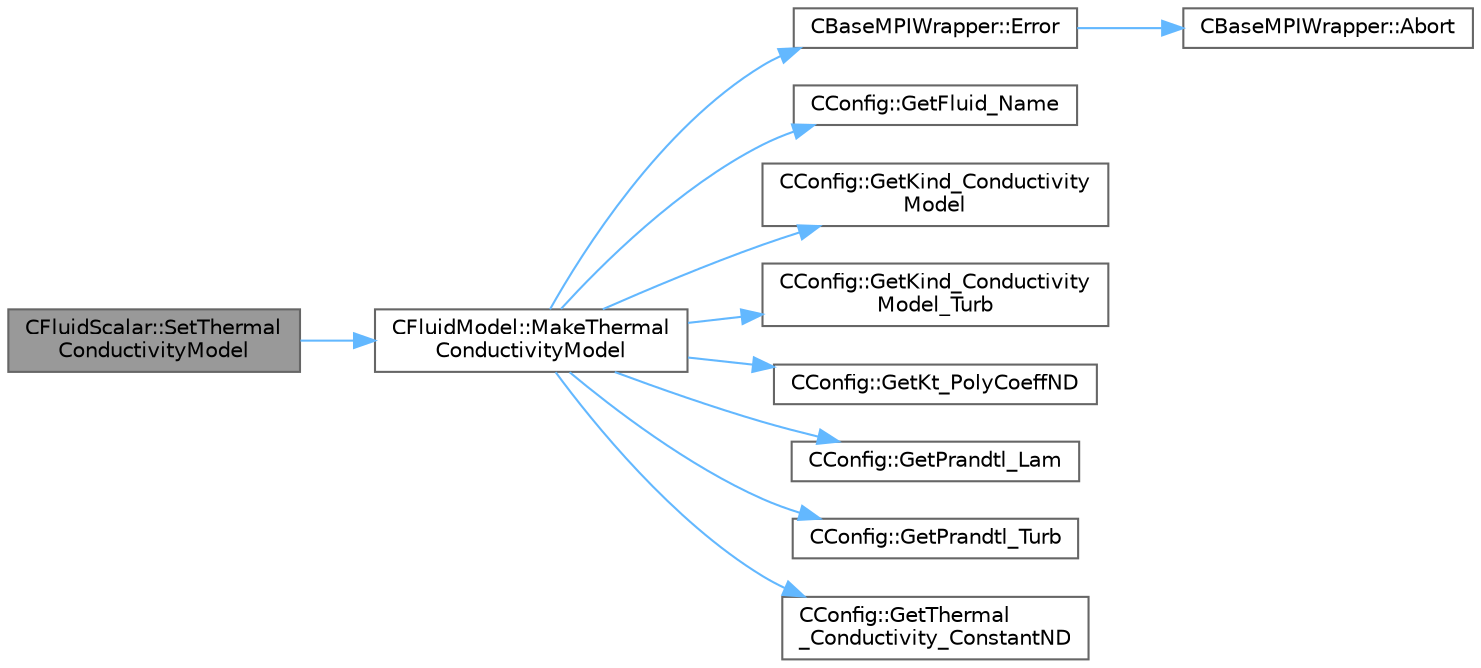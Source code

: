 digraph "CFluidScalar::SetThermalConductivityModel"
{
 // LATEX_PDF_SIZE
  bgcolor="transparent";
  edge [fontname=Helvetica,fontsize=10,labelfontname=Helvetica,labelfontsize=10];
  node [fontname=Helvetica,fontsize=10,shape=box,height=0.2,width=0.4];
  rankdir="LR";
  Node1 [id="Node000001",label="CFluidScalar::SetThermal\lConductivityModel",height=0.2,width=0.4,color="gray40", fillcolor="grey60", style="filled", fontcolor="black",tooltip="Set thermal conductivity model."];
  Node1 -> Node2 [id="edge1_Node000001_Node000002",color="steelblue1",style="solid",tooltip=" "];
  Node2 [id="Node000002",label="CFluidModel::MakeThermal\lConductivityModel",height=0.2,width=0.4,color="grey40", fillcolor="white", style="filled",URL="$classCFluidModel.html#a906430175741549b72c46b5e162149ca",tooltip="Instantiate the right type of conductivity model based on config."];
  Node2 -> Node3 [id="edge2_Node000002_Node000003",color="steelblue1",style="solid",tooltip=" "];
  Node3 [id="Node000003",label="CBaseMPIWrapper::Error",height=0.2,width=0.4,color="grey40", fillcolor="white", style="filled",URL="$classCBaseMPIWrapper.html#a04457c47629bda56704e6a8804833eeb",tooltip=" "];
  Node3 -> Node4 [id="edge3_Node000003_Node000004",color="steelblue1",style="solid",tooltip=" "];
  Node4 [id="Node000004",label="CBaseMPIWrapper::Abort",height=0.2,width=0.4,color="grey40", fillcolor="white", style="filled",URL="$classCBaseMPIWrapper.html#af7297d861dca86b45cf561b6ab642e8f",tooltip=" "];
  Node2 -> Node5 [id="edge4_Node000002_Node000005",color="steelblue1",style="solid",tooltip=" "];
  Node5 [id="Node000005",label="CConfig::GetFluid_Name",height=0.2,width=0.4,color="grey40", fillcolor="white", style="filled",URL="$classCConfig.html#abcea1b740b0b907b5db34c01de6e74d6",tooltip="Returns the name of the fluid we are using in CoolProp."];
  Node2 -> Node6 [id="edge5_Node000002_Node000006",color="steelblue1",style="solid",tooltip=" "];
  Node6 [id="Node000006",label="CConfig::GetKind_Conductivity\lModel",height=0.2,width=0.4,color="grey40", fillcolor="white", style="filled",URL="$classCConfig.html#acd8ad5627f0ef500dddc707b7e298527",tooltip="Get the value of the thermal conductivity model."];
  Node2 -> Node7 [id="edge6_Node000002_Node000007",color="steelblue1",style="solid",tooltip=" "];
  Node7 [id="Node000007",label="CConfig::GetKind_Conductivity\lModel_Turb",height=0.2,width=0.4,color="grey40", fillcolor="white", style="filled",URL="$classCConfig.html#aa7f1bd98e97759c6bf1a5fb1cce7ab49",tooltip="Get the value of the turbulent thermal conductivity model."];
  Node2 -> Node8 [id="edge7_Node000002_Node000008",color="steelblue1",style="solid",tooltip=" "];
  Node8 [id="Node000008",label="CConfig::GetKt_PolyCoeffND",height=0.2,width=0.4,color="grey40", fillcolor="white", style="filled",URL="$classCConfig.html#aafd61b148ed51feef90e5518ed0a0c38",tooltip="Get the temperature polynomial coefficient for thermal conductivity."];
  Node2 -> Node9 [id="edge8_Node000002_Node000009",color="steelblue1",style="solid",tooltip=" "];
  Node9 [id="Node000009",label="CConfig::GetPrandtl_Lam",height=0.2,width=0.4,color="grey40", fillcolor="white", style="filled",URL="$classCConfig.html#a502035c2b049606186e11e01b7df626a",tooltip="Get the value of the laminar Prandtl number."];
  Node2 -> Node10 [id="edge9_Node000002_Node000010",color="steelblue1",style="solid",tooltip=" "];
  Node10 [id="Node000010",label="CConfig::GetPrandtl_Turb",height=0.2,width=0.4,color="grey40", fillcolor="white", style="filled",URL="$classCConfig.html#a4b89ad15fa82f93ca8ccfe945e2c14a7",tooltip="Get the value of the turbulent Prandtl number."];
  Node2 -> Node11 [id="edge10_Node000002_Node000011",color="steelblue1",style="solid",tooltip=" "];
  Node11 [id="Node000011",label="CConfig::GetThermal\l_Conductivity_ConstantND",height=0.2,width=0.4,color="grey40", fillcolor="white", style="filled",URL="$classCConfig.html#a9b6516947c8242185bb1d29e3e5e3854",tooltip="Get the value of the non-dimensional thermal conductivity."];
}
